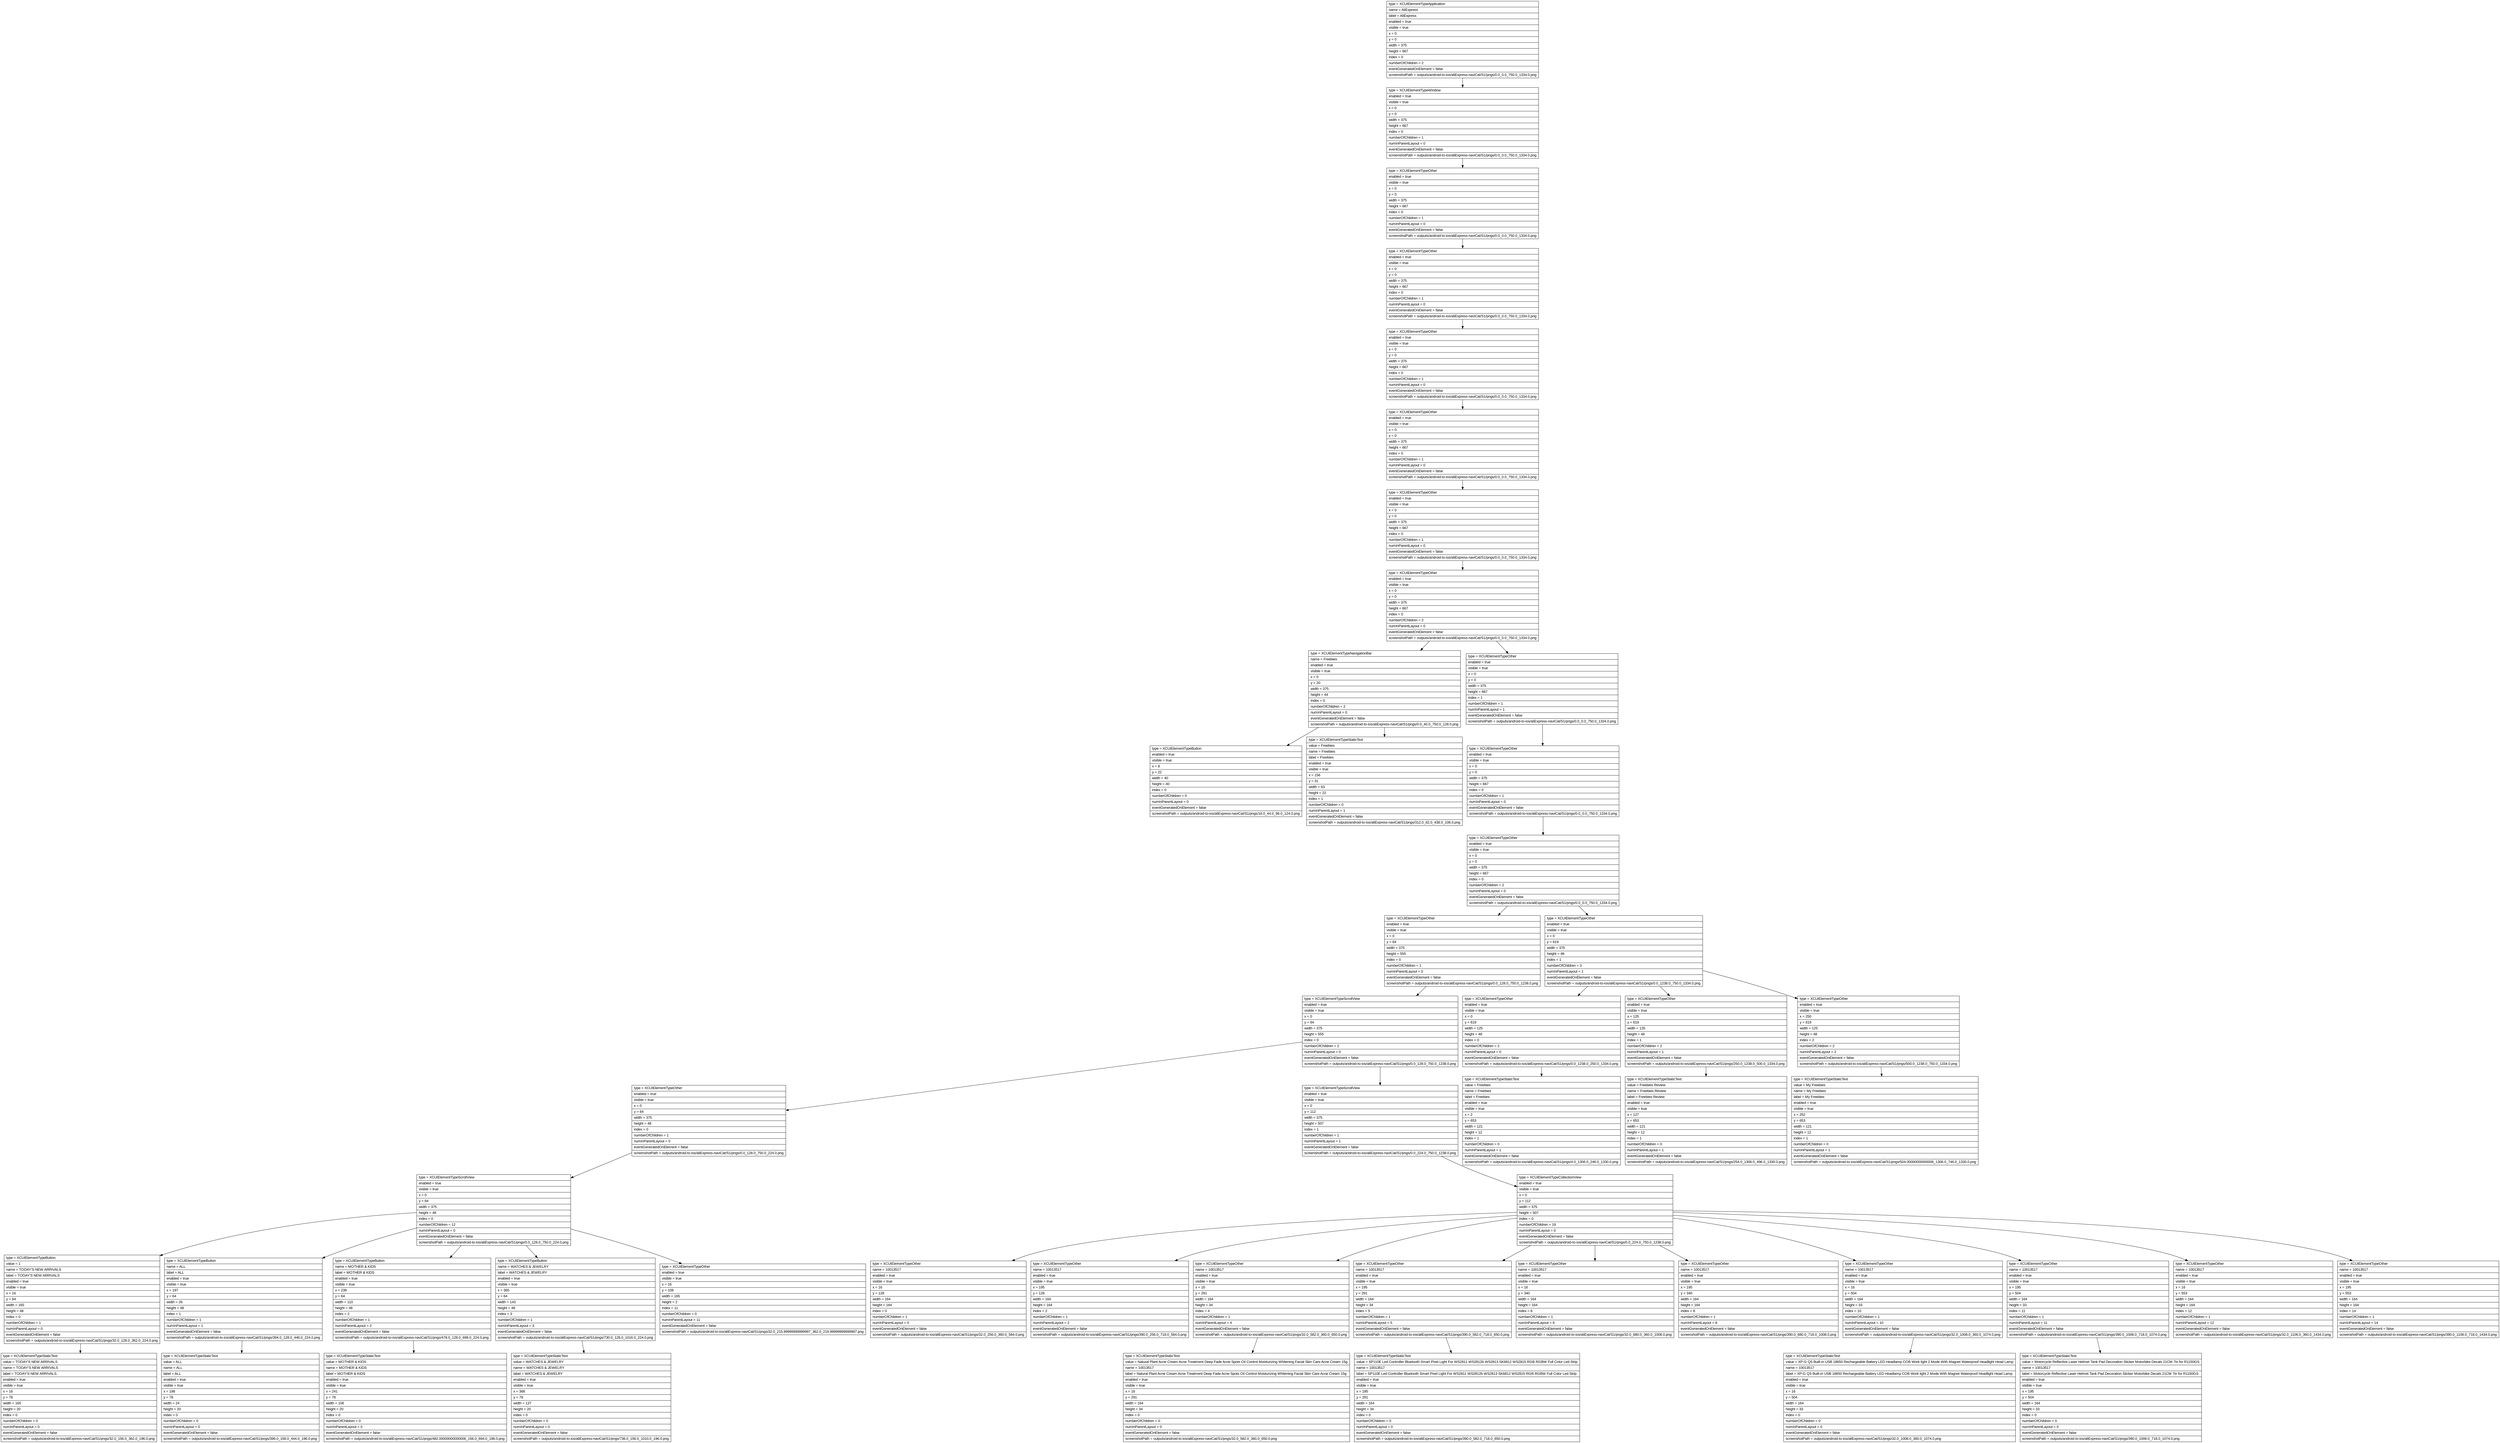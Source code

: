 digraph Layout {

	node [shape=record fontname=Arial];

	0	[label="{type = XCUIElementTypeApplication\l|name = AliExpress\l|label = AliExpress\l|enabled = true\l|visible = true\l|x = 0\l|y = 0\l|width = 375\l|height = 667\l|index = 0\l|numberOfChildren = 2\l|eventGeneratedOnElement = false \l|screenshotPath = outputs/android-to-ios/aliExpress-naviCat/S1/pngs/0.0_0.0_750.0_1334.0.png\l}"]
	1	[label="{type = XCUIElementTypeWindow\l|enabled = true\l|visible = true\l|x = 0\l|y = 0\l|width = 375\l|height = 667\l|index = 0\l|numberOfChildren = 1\l|numInParentLayout = 0\l|eventGeneratedOnElement = false \l|screenshotPath = outputs/android-to-ios/aliExpress-naviCat/S1/pngs/0.0_0.0_750.0_1334.0.png\l}"]
	2	[label="{type = XCUIElementTypeOther\l|enabled = true\l|visible = true\l|x = 0\l|y = 0\l|width = 375\l|height = 667\l|index = 0\l|numberOfChildren = 1\l|numInParentLayout = 0\l|eventGeneratedOnElement = false \l|screenshotPath = outputs/android-to-ios/aliExpress-naviCat/S1/pngs/0.0_0.0_750.0_1334.0.png\l}"]
	3	[label="{type = XCUIElementTypeOther\l|enabled = true\l|visible = true\l|x = 0\l|y = 0\l|width = 375\l|height = 667\l|index = 0\l|numberOfChildren = 1\l|numInParentLayout = 0\l|eventGeneratedOnElement = false \l|screenshotPath = outputs/android-to-ios/aliExpress-naviCat/S1/pngs/0.0_0.0_750.0_1334.0.png\l}"]
	4	[label="{type = XCUIElementTypeOther\l|enabled = true\l|visible = true\l|x = 0\l|y = 0\l|width = 375\l|height = 667\l|index = 0\l|numberOfChildren = 1\l|numInParentLayout = 0\l|eventGeneratedOnElement = false \l|screenshotPath = outputs/android-to-ios/aliExpress-naviCat/S1/pngs/0.0_0.0_750.0_1334.0.png\l}"]
	5	[label="{type = XCUIElementTypeOther\l|enabled = true\l|visible = true\l|x = 0\l|y = 0\l|width = 375\l|height = 667\l|index = 0\l|numberOfChildren = 1\l|numInParentLayout = 0\l|eventGeneratedOnElement = false \l|screenshotPath = outputs/android-to-ios/aliExpress-naviCat/S1/pngs/0.0_0.0_750.0_1334.0.png\l}"]
	6	[label="{type = XCUIElementTypeOther\l|enabled = true\l|visible = true\l|x = 0\l|y = 0\l|width = 375\l|height = 667\l|index = 0\l|numberOfChildren = 1\l|numInParentLayout = 0\l|eventGeneratedOnElement = false \l|screenshotPath = outputs/android-to-ios/aliExpress-naviCat/S1/pngs/0.0_0.0_750.0_1334.0.png\l}"]
	7	[label="{type = XCUIElementTypeOther\l|enabled = true\l|visible = true\l|x = 0\l|y = 0\l|width = 375\l|height = 667\l|index = 0\l|numberOfChildren = 2\l|numInParentLayout = 0\l|eventGeneratedOnElement = false \l|screenshotPath = outputs/android-to-ios/aliExpress-naviCat/S1/pngs/0.0_0.0_750.0_1334.0.png\l}"]
	8	[label="{type = XCUIElementTypeNavigationBar\l|name = Freebies\l|enabled = true\l|visible = true\l|x = 0\l|y = 20\l|width = 375\l|height = 44\l|index = 0\l|numberOfChildren = 2\l|numInParentLayout = 0\l|eventGeneratedOnElement = false \l|screenshotPath = outputs/android-to-ios/aliExpress-naviCat/S1/pngs/0.0_40.0_750.0_128.0.png\l}"]
	9	[label="{type = XCUIElementTypeOther\l|enabled = true\l|visible = true\l|x = 0\l|y = 0\l|width = 375\l|height = 667\l|index = 1\l|numberOfChildren = 1\l|numInParentLayout = 1\l|eventGeneratedOnElement = false \l|screenshotPath = outputs/android-to-ios/aliExpress-naviCat/S1/pngs/0.0_0.0_750.0_1334.0.png\l}"]
	10	[label="{type = XCUIElementTypeButton\l|enabled = true\l|visible = true\l|x = 8\l|y = 22\l|width = 40\l|height = 40\l|index = 0\l|numberOfChildren = 0\l|numInParentLayout = 0\l|eventGeneratedOnElement = false \l|screenshotPath = outputs/android-to-ios/aliExpress-naviCat/S1/pngs/16.0_44.0_96.0_124.0.png\l}"]
	11	[label="{type = XCUIElementTypeStaticText\l|value = Freebies\l|name = Freebies\l|label = Freebies\l|enabled = true\l|visible = true\l|x = 156\l|y = 31\l|width = 63\l|height = 22\l|index = 1\l|numberOfChildren = 0\l|numInParentLayout = 1\l|eventGeneratedOnElement = false \l|screenshotPath = outputs/android-to-ios/aliExpress-naviCat/S1/pngs/312.0_62.0_438.0_106.0.png\l}"]
	12	[label="{type = XCUIElementTypeOther\l|enabled = true\l|visible = true\l|x = 0\l|y = 0\l|width = 375\l|height = 667\l|index = 0\l|numberOfChildren = 1\l|numInParentLayout = 0\l|eventGeneratedOnElement = false \l|screenshotPath = outputs/android-to-ios/aliExpress-naviCat/S1/pngs/0.0_0.0_750.0_1334.0.png\l}"]
	13	[label="{type = XCUIElementTypeOther\l|enabled = true\l|visible = true\l|x = 0\l|y = 0\l|width = 375\l|height = 667\l|index = 0\l|numberOfChildren = 2\l|numInParentLayout = 0\l|eventGeneratedOnElement = false \l|screenshotPath = outputs/android-to-ios/aliExpress-naviCat/S1/pngs/0.0_0.0_750.0_1334.0.png\l}"]
	14	[label="{type = XCUIElementTypeOther\l|enabled = true\l|visible = true\l|x = 0\l|y = 64\l|width = 375\l|height = 555\l|index = 0\l|numberOfChildren = 1\l|numInParentLayout = 0\l|eventGeneratedOnElement = false \l|screenshotPath = outputs/android-to-ios/aliExpress-naviCat/S1/pngs/0.0_128.0_750.0_1238.0.png\l}"]
	15	[label="{type = XCUIElementTypeOther\l|enabled = true\l|visible = true\l|x = 0\l|y = 619\l|width = 375\l|height = 48\l|index = 1\l|numberOfChildren = 3\l|numInParentLayout = 1\l|eventGeneratedOnElement = false \l|screenshotPath = outputs/android-to-ios/aliExpress-naviCat/S1/pngs/0.0_1238.0_750.0_1334.0.png\l}"]
	16	[label="{type = XCUIElementTypeScrollView\l|enabled = true\l|visible = true\l|x = 0\l|y = 64\l|width = 375\l|height = 555\l|index = 0\l|numberOfChildren = 2\l|numInParentLayout = 0\l|eventGeneratedOnElement = false \l|screenshotPath = outputs/android-to-ios/aliExpress-naviCat/S1/pngs/0.0_128.0_750.0_1238.0.png\l}"]
	17	[label="{type = XCUIElementTypeOther\l|enabled = true\l|visible = true\l|x = 0\l|y = 619\l|width = 125\l|height = 48\l|index = 0\l|numberOfChildren = 2\l|numInParentLayout = 0\l|eventGeneratedOnElement = false \l|screenshotPath = outputs/android-to-ios/aliExpress-naviCat/S1/pngs/0.0_1238.0_250.0_1334.0.png\l}"]
	18	[label="{type = XCUIElementTypeOther\l|enabled = true\l|visible = true\l|x = 125\l|y = 619\l|width = 125\l|height = 48\l|index = 1\l|numberOfChildren = 2\l|numInParentLayout = 1\l|eventGeneratedOnElement = false \l|screenshotPath = outputs/android-to-ios/aliExpress-naviCat/S1/pngs/250.0_1238.0_500.0_1334.0.png\l}"]
	19	[label="{type = XCUIElementTypeOther\l|enabled = true\l|visible = true\l|x = 250\l|y = 619\l|width = 125\l|height = 48\l|index = 2\l|numberOfChildren = 2\l|numInParentLayout = 2\l|eventGeneratedOnElement = false \l|screenshotPath = outputs/android-to-ios/aliExpress-naviCat/S1/pngs/500.0_1238.0_750.0_1334.0.png\l}"]
	20	[label="{type = XCUIElementTypeOther\l|enabled = true\l|visible = true\l|x = 0\l|y = 64\l|width = 375\l|height = 48\l|index = 0\l|numberOfChildren = 1\l|numInParentLayout = 0\l|eventGeneratedOnElement = false \l|screenshotPath = outputs/android-to-ios/aliExpress-naviCat/S1/pngs/0.0_128.0_750.0_224.0.png\l}"]
	21	[label="{type = XCUIElementTypeScrollView\l|enabled = true\l|visible = true\l|x = 0\l|y = 112\l|width = 375\l|height = 507\l|index = 1\l|numberOfChildren = 1\l|numInParentLayout = 1\l|eventGeneratedOnElement = false \l|screenshotPath = outputs/android-to-ios/aliExpress-naviCat/S1/pngs/0.0_224.0_750.0_1238.0.png\l}"]
	22	[label="{type = XCUIElementTypeStaticText\l|value = Freebies\l|name = Freebies\l|label = Freebies\l|enabled = true\l|visible = true\l|x = 2\l|y = 653\l|width = 121\l|height = 12\l|index = 1\l|numberOfChildren = 0\l|numInParentLayout = 1\l|eventGeneratedOnElement = false \l|screenshotPath = outputs/android-to-ios/aliExpress-naviCat/S1/pngs/4.0_1306.0_246.0_1330.0.png\l}"]
	23	[label="{type = XCUIElementTypeStaticText\l|value = Freebies Review\l|name = Freebies Review\l|label = Freebies Review\l|enabled = true\l|visible = true\l|x = 127\l|y = 653\l|width = 121\l|height = 12\l|index = 1\l|numberOfChildren = 0\l|numInParentLayout = 1\l|eventGeneratedOnElement = false \l|screenshotPath = outputs/android-to-ios/aliExpress-naviCat/S1/pngs/254.0_1306.0_496.0_1330.0.png\l}"]
	24	[label="{type = XCUIElementTypeStaticText\l|value = My Freebies\l|name = My Freebies\l|label = My Freebies\l|enabled = true\l|visible = true\l|x = 252\l|y = 653\l|width = 121\l|height = 12\l|index = 1\l|numberOfChildren = 0\l|numInParentLayout = 1\l|eventGeneratedOnElement = false \l|screenshotPath = outputs/android-to-ios/aliExpress-naviCat/S1/pngs/504.00000000000006_1306.0_746.0_1330.0.png\l}"]
	25	[label="{type = XCUIElementTypeScrollView\l|enabled = true\l|visible = true\l|x = 0\l|y = 64\l|width = 375\l|height = 48\l|index = 0\l|numberOfChildren = 12\l|numInParentLayout = 0\l|eventGeneratedOnElement = false \l|screenshotPath = outputs/android-to-ios/aliExpress-naviCat/S1/pngs/0.0_128.0_750.0_224.0.png\l}"]
	26	[label="{type = XCUIElementTypeCollectionView\l|enabled = true\l|visible = true\l|x = 0\l|y = 112\l|width = 375\l|height = 507\l|index = 0\l|numberOfChildren = 19\l|numInParentLayout = 0\l|eventGeneratedOnElement = false \l|screenshotPath = outputs/android-to-ios/aliExpress-naviCat/S1/pngs/0.0_224.0_750.0_1238.0.png\l}"]
	27	[label="{type = XCUIElementTypeButton\l|value = 1\l|name = TODAY'S NEW ARRIVALS\l|label = TODAY'S NEW ARRIVALS\l|enabled = true\l|visible = true\l|x = 16\l|y = 64\l|width = 165\l|height = 48\l|index = 0\l|numberOfChildren = 1\l|numInParentLayout = 0\l|eventGeneratedOnElement = false \l|screenshotPath = outputs/android-to-ios/aliExpress-naviCat/S1/pngs/32.0_128.0_362.0_224.0.png\l}"]
	28	[label="{type = XCUIElementTypeButton\l|name = ALL\l|label = ALL\l|enabled = true\l|visible = true\l|x = 197\l|y = 64\l|width = 26\l|height = 48\l|index = 1\l|numberOfChildren = 1\l|numInParentLayout = 1\l|eventGeneratedOnElement = false \l|screenshotPath = outputs/android-to-ios/aliExpress-naviCat/S1/pngs/394.0_128.0_446.0_224.0.png\l}"]
	29	[label="{type = XCUIElementTypeButton\l|name = MOTHER & KIDS\l|label = MOTHER & KIDS\l|enabled = true\l|visible = true\l|x = 239\l|y = 64\l|width = 110\l|height = 48\l|index = 2\l|numberOfChildren = 1\l|numInParentLayout = 2\l|eventGeneratedOnElement = false \l|screenshotPath = outputs/android-to-ios/aliExpress-naviCat/S1/pngs/478.0_128.0_698.0_224.0.png\l}"]
	30	[label="{type = XCUIElementTypeButton\l|name = WATCHES & JEWELRY\l|label = WATCHES & JEWELRY\l|enabled = true\l|visible = true\l|x = 365\l|y = 64\l|width = 143\l|height = 48\l|index = 3\l|numberOfChildren = 1\l|numInParentLayout = 3\l|eventGeneratedOnElement = false \l|screenshotPath = outputs/android-to-ios/aliExpress-naviCat/S1/pngs/730.0_128.0_1016.0_224.0.png\l}"]
	31	[label="{type = XCUIElementTypeOther\l|enabled = true\l|visible = true\l|x = 16\l|y = 108\l|width = 165\l|height = 2\l|index = 11\l|numberOfChildren = 0\l|numInParentLayout = 11\l|eventGeneratedOnElement = false \l|screenshotPath = outputs/android-to-ios/aliExpress-naviCat/S1/pngs/32.0_215.99999999999997_362.0_219.99999999999997.png\l}"]
	32	[label="{type = XCUIElementTypeOther\l|name = 10013517\l|enabled = true\l|visible = true\l|x = 16\l|y = 128\l|width = 164\l|height = 164\l|index = 0\l|numberOfChildren = 1\l|numInParentLayout = 0\l|eventGeneratedOnElement = false \l|screenshotPath = outputs/android-to-ios/aliExpress-naviCat/S1/pngs/32.0_256.0_360.0_584.0.png\l}"]
	33	[label="{type = XCUIElementTypeOther\l|name = 10013517\l|enabled = true\l|visible = true\l|x = 195\l|y = 128\l|width = 164\l|height = 164\l|index = 2\l|numberOfChildren = 1\l|numInParentLayout = 2\l|eventGeneratedOnElement = false \l|screenshotPath = outputs/android-to-ios/aliExpress-naviCat/S1/pngs/390.0_256.0_718.0_584.0.png\l}"]
	34	[label="{type = XCUIElementTypeOther\l|name = 10013517\l|enabled = true\l|visible = true\l|x = 16\l|y = 291\l|width = 164\l|height = 34\l|index = 4\l|numberOfChildren = 1\l|numInParentLayout = 4\l|eventGeneratedOnElement = false \l|screenshotPath = outputs/android-to-ios/aliExpress-naviCat/S1/pngs/32.0_582.0_360.0_650.0.png\l}"]
	35	[label="{type = XCUIElementTypeOther\l|name = 10013517\l|enabled = true\l|visible = true\l|x = 195\l|y = 291\l|width = 164\l|height = 34\l|index = 5\l|numberOfChildren = 1\l|numInParentLayout = 5\l|eventGeneratedOnElement = false \l|screenshotPath = outputs/android-to-ios/aliExpress-naviCat/S1/pngs/390.0_582.0_718.0_650.0.png\l}"]
	36	[label="{type = XCUIElementTypeOther\l|name = 10013517\l|enabled = true\l|visible = true\l|x = 16\l|y = 340\l|width = 164\l|height = 164\l|index = 6\l|numberOfChildren = 1\l|numInParentLayout = 6\l|eventGeneratedOnElement = false \l|screenshotPath = outputs/android-to-ios/aliExpress-naviCat/S1/pngs/32.0_680.0_360.0_1008.0.png\l}"]
	37	[label="{type = XCUIElementTypeOther\l|name = 10013517\l|enabled = true\l|visible = true\l|x = 195\l|y = 340\l|width = 164\l|height = 164\l|index = 8\l|numberOfChildren = 1\l|numInParentLayout = 8\l|eventGeneratedOnElement = false \l|screenshotPath = outputs/android-to-ios/aliExpress-naviCat/S1/pngs/390.0_680.0_718.0_1008.0.png\l}"]
	38	[label="{type = XCUIElementTypeOther\l|name = 10013517\l|enabled = true\l|visible = true\l|x = 16\l|y = 504\l|width = 164\l|height = 33\l|index = 10\l|numberOfChildren = 1\l|numInParentLayout = 10\l|eventGeneratedOnElement = false \l|screenshotPath = outputs/android-to-ios/aliExpress-naviCat/S1/pngs/32.0_1008.0_360.0_1074.0.png\l}"]
	39	[label="{type = XCUIElementTypeOther\l|name = 10013517\l|enabled = true\l|visible = true\l|x = 195\l|y = 504\l|width = 164\l|height = 33\l|index = 11\l|numberOfChildren = 1\l|numInParentLayout = 11\l|eventGeneratedOnElement = false \l|screenshotPath = outputs/android-to-ios/aliExpress-naviCat/S1/pngs/390.0_1008.0_718.0_1074.0.png\l}"]
	40	[label="{type = XCUIElementTypeOther\l|name = 10013517\l|enabled = true\l|visible = true\l|x = 16\l|y = 553\l|width = 164\l|height = 164\l|index = 12\l|numberOfChildren = 1\l|numInParentLayout = 12\l|eventGeneratedOnElement = false \l|screenshotPath = outputs/android-to-ios/aliExpress-naviCat/S1/pngs/32.0_1106.0_360.0_1434.0.png\l}"]
	41	[label="{type = XCUIElementTypeOther\l|name = 10013517\l|enabled = true\l|visible = true\l|x = 195\l|y = 553\l|width = 164\l|height = 164\l|index = 14\l|numberOfChildren = 1\l|numInParentLayout = 14\l|eventGeneratedOnElement = false \l|screenshotPath = outputs/android-to-ios/aliExpress-naviCat/S1/pngs/390.0_1106.0_718.0_1434.0.png\l}"]
	42	[label="{type = XCUIElementTypeStaticText\l|value = TODAY'S NEW ARRIVALS\l|name = TODAY'S NEW ARRIVALS\l|label = TODAY'S NEW ARRIVALS\l|enabled = true\l|visible = true\l|x = 16\l|y = 78\l|width = 165\l|height = 20\l|index = 0\l|numberOfChildren = 0\l|numInParentLayout = 0\l|eventGeneratedOnElement = false \l|screenshotPath = outputs/android-to-ios/aliExpress-naviCat/S1/pngs/32.0_156.0_362.0_196.0.png\l}"]
	43	[label="{type = XCUIElementTypeStaticText\l|value = ALL\l|name = ALL\l|label = ALL\l|enabled = true\l|visible = true\l|x = 198\l|y = 78\l|width = 24\l|height = 20\l|index = 0\l|numberOfChildren = 0\l|numInParentLayout = 0\l|eventGeneratedOnElement = false \l|screenshotPath = outputs/android-to-ios/aliExpress-naviCat/S1/pngs/396.0_156.0_444.0_196.0.png\l}"]
	44	[label="{type = XCUIElementTypeStaticText\l|value = MOTHER & KIDS\l|name = MOTHER & KIDS\l|label = MOTHER & KIDS\l|enabled = true\l|visible = true\l|x = 241\l|y = 78\l|width = 106\l|height = 20\l|index = 0\l|numberOfChildren = 0\l|numInParentLayout = 0\l|eventGeneratedOnElement = false \l|screenshotPath = outputs/android-to-ios/aliExpress-naviCat/S1/pngs/482.00000000000006_156.0_694.0_196.0.png\l}"]
	45	[label="{type = XCUIElementTypeStaticText\l|value = WATCHES & JEWELRY\l|name = WATCHES & JEWELRY\l|label = WATCHES & JEWELRY\l|enabled = true\l|visible = true\l|x = 368\l|y = 78\l|width = 137\l|height = 20\l|index = 0\l|numberOfChildren = 0\l|numInParentLayout = 0\l|eventGeneratedOnElement = false \l|screenshotPath = outputs/android-to-ios/aliExpress-naviCat/S1/pngs/736.0_156.0_1010.0_196.0.png\l}"]
	46	[label="{type = XCUIElementTypeStaticText\l|value = Natural Plant Acne Cream Acne Treatment Deep Fade Acne Spots Oil Control Moisturizing Whitening Facial Skin Care Acne Cream 15g\l|name = 10013517\l|label = Natural Plant Acne Cream Acne Treatment Deep Fade Acne Spots Oil Control Moisturizing Whitening Facial Skin Care Acne Cream 15g\l|enabled = true\l|visible = true\l|x = 16\l|y = 291\l|width = 164\l|height = 34\l|index = 0\l|numberOfChildren = 0\l|numInParentLayout = 0\l|eventGeneratedOnElement = false \l|screenshotPath = outputs/android-to-ios/aliExpress-naviCat/S1/pngs/32.0_582.0_360.0_650.0.png\l}"]
	47	[label="{type = XCUIElementTypeStaticText\l|value = SP110E Led Controller  Bluetooth Smart Pixel Light For WS2811 WS2812b  WS2813 SK6812 WS2815 RGB RGBW Full Color Led Strip\l|name = 10013517\l|label = SP110E Led Controller  Bluetooth Smart Pixel Light For WS2811 WS2812b  WS2813 SK6812 WS2815 RGB RGBW Full Color Led Strip\l|enabled = true\l|visible = true\l|x = 195\l|y = 291\l|width = 164\l|height = 34\l|index = 0\l|numberOfChildren = 0\l|numInParentLayout = 0\l|eventGeneratedOnElement = false \l|screenshotPath = outputs/android-to-ios/aliExpress-naviCat/S1/pngs/390.0_582.0_718.0_650.0.png\l}"]
	48	[label="{type = XCUIElementTypeStaticText\l|value = XP-G Q5 Built-in USB 18650 Rechargeable Battery LED Headlamp COB Work light 2 Mode With Magnet Waterproof Headlight Head Lamp\l|name = 10013517\l|label = XP-G Q5 Built-in USB 18650 Rechargeable Battery LED Headlamp COB Work light 2 Mode With Magnet Waterproof Headlight Head Lamp\l|enabled = true\l|visible = true\l|x = 16\l|y = 504\l|width = 164\l|height = 33\l|index = 0\l|numberOfChildren = 0\l|numInParentLayout = 0\l|eventGeneratedOnElement = false \l|screenshotPath = outputs/android-to-ios/aliExpress-naviCat/S1/pngs/32.0_1008.0_360.0_1074.0.png\l}"]
	49	[label="{type = XCUIElementTypeStaticText\l|value = Motorcycle Reflective Laser Helmet Tank Pad Decoration Sticker Motorbike Decals 21CM 7in for R1150GS\l|name = 10013517\l|label = Motorcycle Reflective Laser Helmet Tank Pad Decoration Sticker Motorbike Decals 21CM 7in for R1150GS\l|enabled = true\l|visible = true\l|x = 195\l|y = 504\l|width = 164\l|height = 33\l|index = 0\l|numberOfChildren = 0\l|numInParentLayout = 0\l|eventGeneratedOnElement = false \l|screenshotPath = outputs/android-to-ios/aliExpress-naviCat/S1/pngs/390.0_1008.0_718.0_1074.0.png\l}"]


	0 -> 1
	1 -> 2
	2 -> 3
	3 -> 4
	4 -> 5
	5 -> 6
	6 -> 7
	7 -> 8
	7 -> 9
	8 -> 10
	8 -> 11
	9 -> 12
	12 -> 13
	13 -> 14
	13 -> 15
	14 -> 16
	15 -> 17
	15 -> 18
	15 -> 19
	16 -> 20
	16 -> 21
	17 -> 22
	18 -> 23
	19 -> 24
	20 -> 25
	21 -> 26
	25 -> 27
	25 -> 28
	25 -> 29
	25 -> 30
	25 -> 31
	26 -> 32
	26 -> 33
	26 -> 34
	26 -> 35
	26 -> 36
	26 -> 37
	26 -> 38
	26 -> 39
	26 -> 40
	26 -> 41
	27 -> 42
	28 -> 43
	29 -> 44
	30 -> 45
	34 -> 46
	35 -> 47
	38 -> 48
	39 -> 49


}